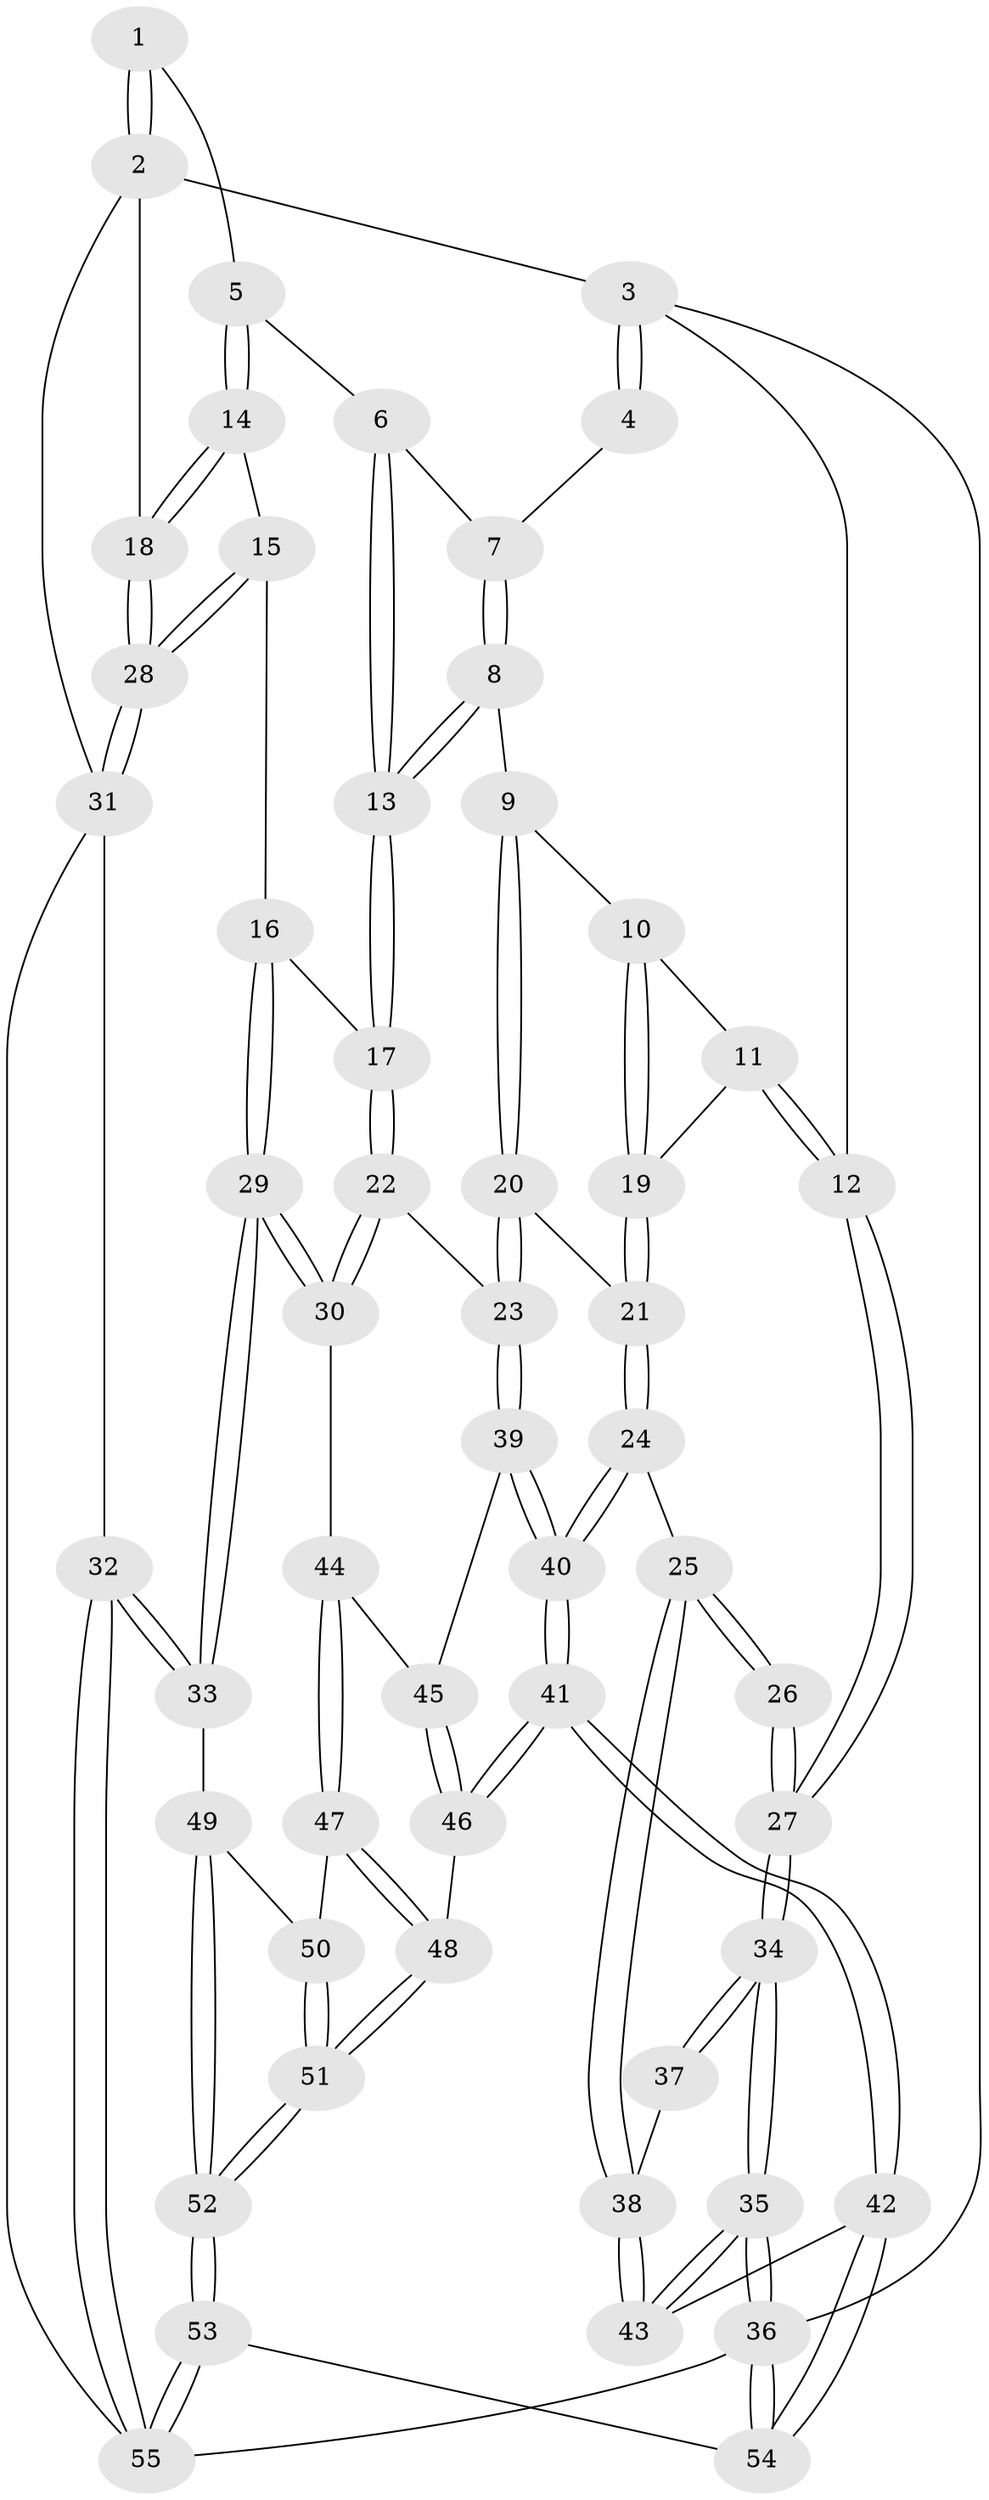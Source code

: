 // coarse degree distribution, {5: 0.3333333333333333, 6: 0.09090909090909091, 4: 0.42424242424242425, 3: 0.15151515151515152}
// Generated by graph-tools (version 1.1) at 2025/21/03/04/25 18:21:17]
// undirected, 55 vertices, 134 edges
graph export_dot {
graph [start="1"]
  node [color=gray90,style=filled];
  1 [pos="+0.7475195097616425+0"];
  2 [pos="+1+0"];
  3 [pos="+0+0"];
  4 [pos="+0.4182410150201946+0"];
  5 [pos="+0.7504393840361773+0.09317886371264575"];
  6 [pos="+0.7153349125867655+0.08632724225706537"];
  7 [pos="+0.42588115007102945+0"];
  8 [pos="+0.420246411390676+0.07785104398564018"];
  9 [pos="+0.4193707040599038+0.07865866530934279"];
  10 [pos="+0.3489923759497924+0.10523047195332061"];
  11 [pos="+0.1658039551163445+0.0988821252054975"];
  12 [pos="+0+0"];
  13 [pos="+0.45373668665996064+0.10593942389028416"];
  14 [pos="+0.792663666086679+0.17725507004988028"];
  15 [pos="+0.786472811581176+0.22019118928599576"];
  16 [pos="+0.6032701007034668+0.27237946214027237"];
  17 [pos="+0.5832951125321981+0.2689822203258801"];
  18 [pos="+1+0"];
  19 [pos="+0.2000904706084148+0.24932180763316017"];
  20 [pos="+0.3639325754516749+0.25901568502223726"];
  21 [pos="+0.1781872086574586+0.30546659312216273"];
  22 [pos="+0.48243971769552657+0.36935306314706917"];
  23 [pos="+0.40274001050117464+0.3824566730472997"];
  24 [pos="+0.17142352912817657+0.3137235886313746"];
  25 [pos="+0.14019943802041132+0.3087357669301823"];
  26 [pos="+0.1355055155015564+0.3068265808812536"];
  27 [pos="+0+0.054547865202863054"];
  28 [pos="+1+0.5453980129379679"];
  29 [pos="+0.6653551233528396+0.5145926062075221"];
  30 [pos="+0.5464214977010576+0.490787226777051"];
  31 [pos="+1+0.558979048649966"];
  32 [pos="+0.8479516291932453+0.6280779236662862"];
  33 [pos="+0.7968870631796114+0.6227323978513425"];
  34 [pos="+0+0.4344108006353328"];
  35 [pos="+0+0.7686260509141312"];
  36 [pos="+0+1"];
  37 [pos="+0.029378824686322462+0.3921693397363169"];
  38 [pos="+0.05342145131275237+0.45649279524119796"];
  39 [pos="+0.3726274655234603+0.4119760692897139"];
  40 [pos="+0.25399100279028247+0.45811543905399543"];
  41 [pos="+0.2118568999272486+0.6046308874084785"];
  42 [pos="+0.19784350721780875+0.6142389773755739"];
  43 [pos="+0+0.6667243354044604"];
  44 [pos="+0.48442705928830676+0.5379977792923458"];
  45 [pos="+0.4443516935387803+0.515162405036061"];
  46 [pos="+0.283975379191547+0.6245944289925027"];
  47 [pos="+0.47488419926349706+0.6297055333889695"];
  48 [pos="+0.3050807458232274+0.6338139813646966"];
  49 [pos="+0.6893499707648779+0.6659107918055135"];
  50 [pos="+0.5119898950484352+0.6634048166513584"];
  51 [pos="+0.4380816019086882+0.829200225383921"];
  52 [pos="+0.44809781297035833+1"];
  53 [pos="+0.44329717700433713+1"];
  54 [pos="+0.3494458299816269+1"];
  55 [pos="+0.6880933693967385+1"];
  1 -- 2;
  1 -- 2;
  1 -- 5;
  2 -- 3;
  2 -- 18;
  2 -- 31;
  3 -- 4;
  3 -- 4;
  3 -- 12;
  3 -- 36;
  4 -- 7;
  5 -- 6;
  5 -- 14;
  5 -- 14;
  6 -- 7;
  6 -- 13;
  6 -- 13;
  7 -- 8;
  7 -- 8;
  8 -- 9;
  8 -- 13;
  8 -- 13;
  9 -- 10;
  9 -- 20;
  9 -- 20;
  10 -- 11;
  10 -- 19;
  10 -- 19;
  11 -- 12;
  11 -- 12;
  11 -- 19;
  12 -- 27;
  12 -- 27;
  13 -- 17;
  13 -- 17;
  14 -- 15;
  14 -- 18;
  14 -- 18;
  15 -- 16;
  15 -- 28;
  15 -- 28;
  16 -- 17;
  16 -- 29;
  16 -- 29;
  17 -- 22;
  17 -- 22;
  18 -- 28;
  18 -- 28;
  19 -- 21;
  19 -- 21;
  20 -- 21;
  20 -- 23;
  20 -- 23;
  21 -- 24;
  21 -- 24;
  22 -- 23;
  22 -- 30;
  22 -- 30;
  23 -- 39;
  23 -- 39;
  24 -- 25;
  24 -- 40;
  24 -- 40;
  25 -- 26;
  25 -- 26;
  25 -- 38;
  25 -- 38;
  26 -- 27;
  26 -- 27;
  27 -- 34;
  27 -- 34;
  28 -- 31;
  28 -- 31;
  29 -- 30;
  29 -- 30;
  29 -- 33;
  29 -- 33;
  30 -- 44;
  31 -- 32;
  31 -- 55;
  32 -- 33;
  32 -- 33;
  32 -- 55;
  32 -- 55;
  33 -- 49;
  34 -- 35;
  34 -- 35;
  34 -- 37;
  34 -- 37;
  35 -- 36;
  35 -- 36;
  35 -- 43;
  35 -- 43;
  36 -- 54;
  36 -- 54;
  36 -- 55;
  37 -- 38;
  38 -- 43;
  38 -- 43;
  39 -- 40;
  39 -- 40;
  39 -- 45;
  40 -- 41;
  40 -- 41;
  41 -- 42;
  41 -- 42;
  41 -- 46;
  41 -- 46;
  42 -- 43;
  42 -- 54;
  42 -- 54;
  44 -- 45;
  44 -- 47;
  44 -- 47;
  45 -- 46;
  45 -- 46;
  46 -- 48;
  47 -- 48;
  47 -- 48;
  47 -- 50;
  48 -- 51;
  48 -- 51;
  49 -- 50;
  49 -- 52;
  49 -- 52;
  50 -- 51;
  50 -- 51;
  51 -- 52;
  51 -- 52;
  52 -- 53;
  52 -- 53;
  53 -- 54;
  53 -- 55;
  53 -- 55;
}
